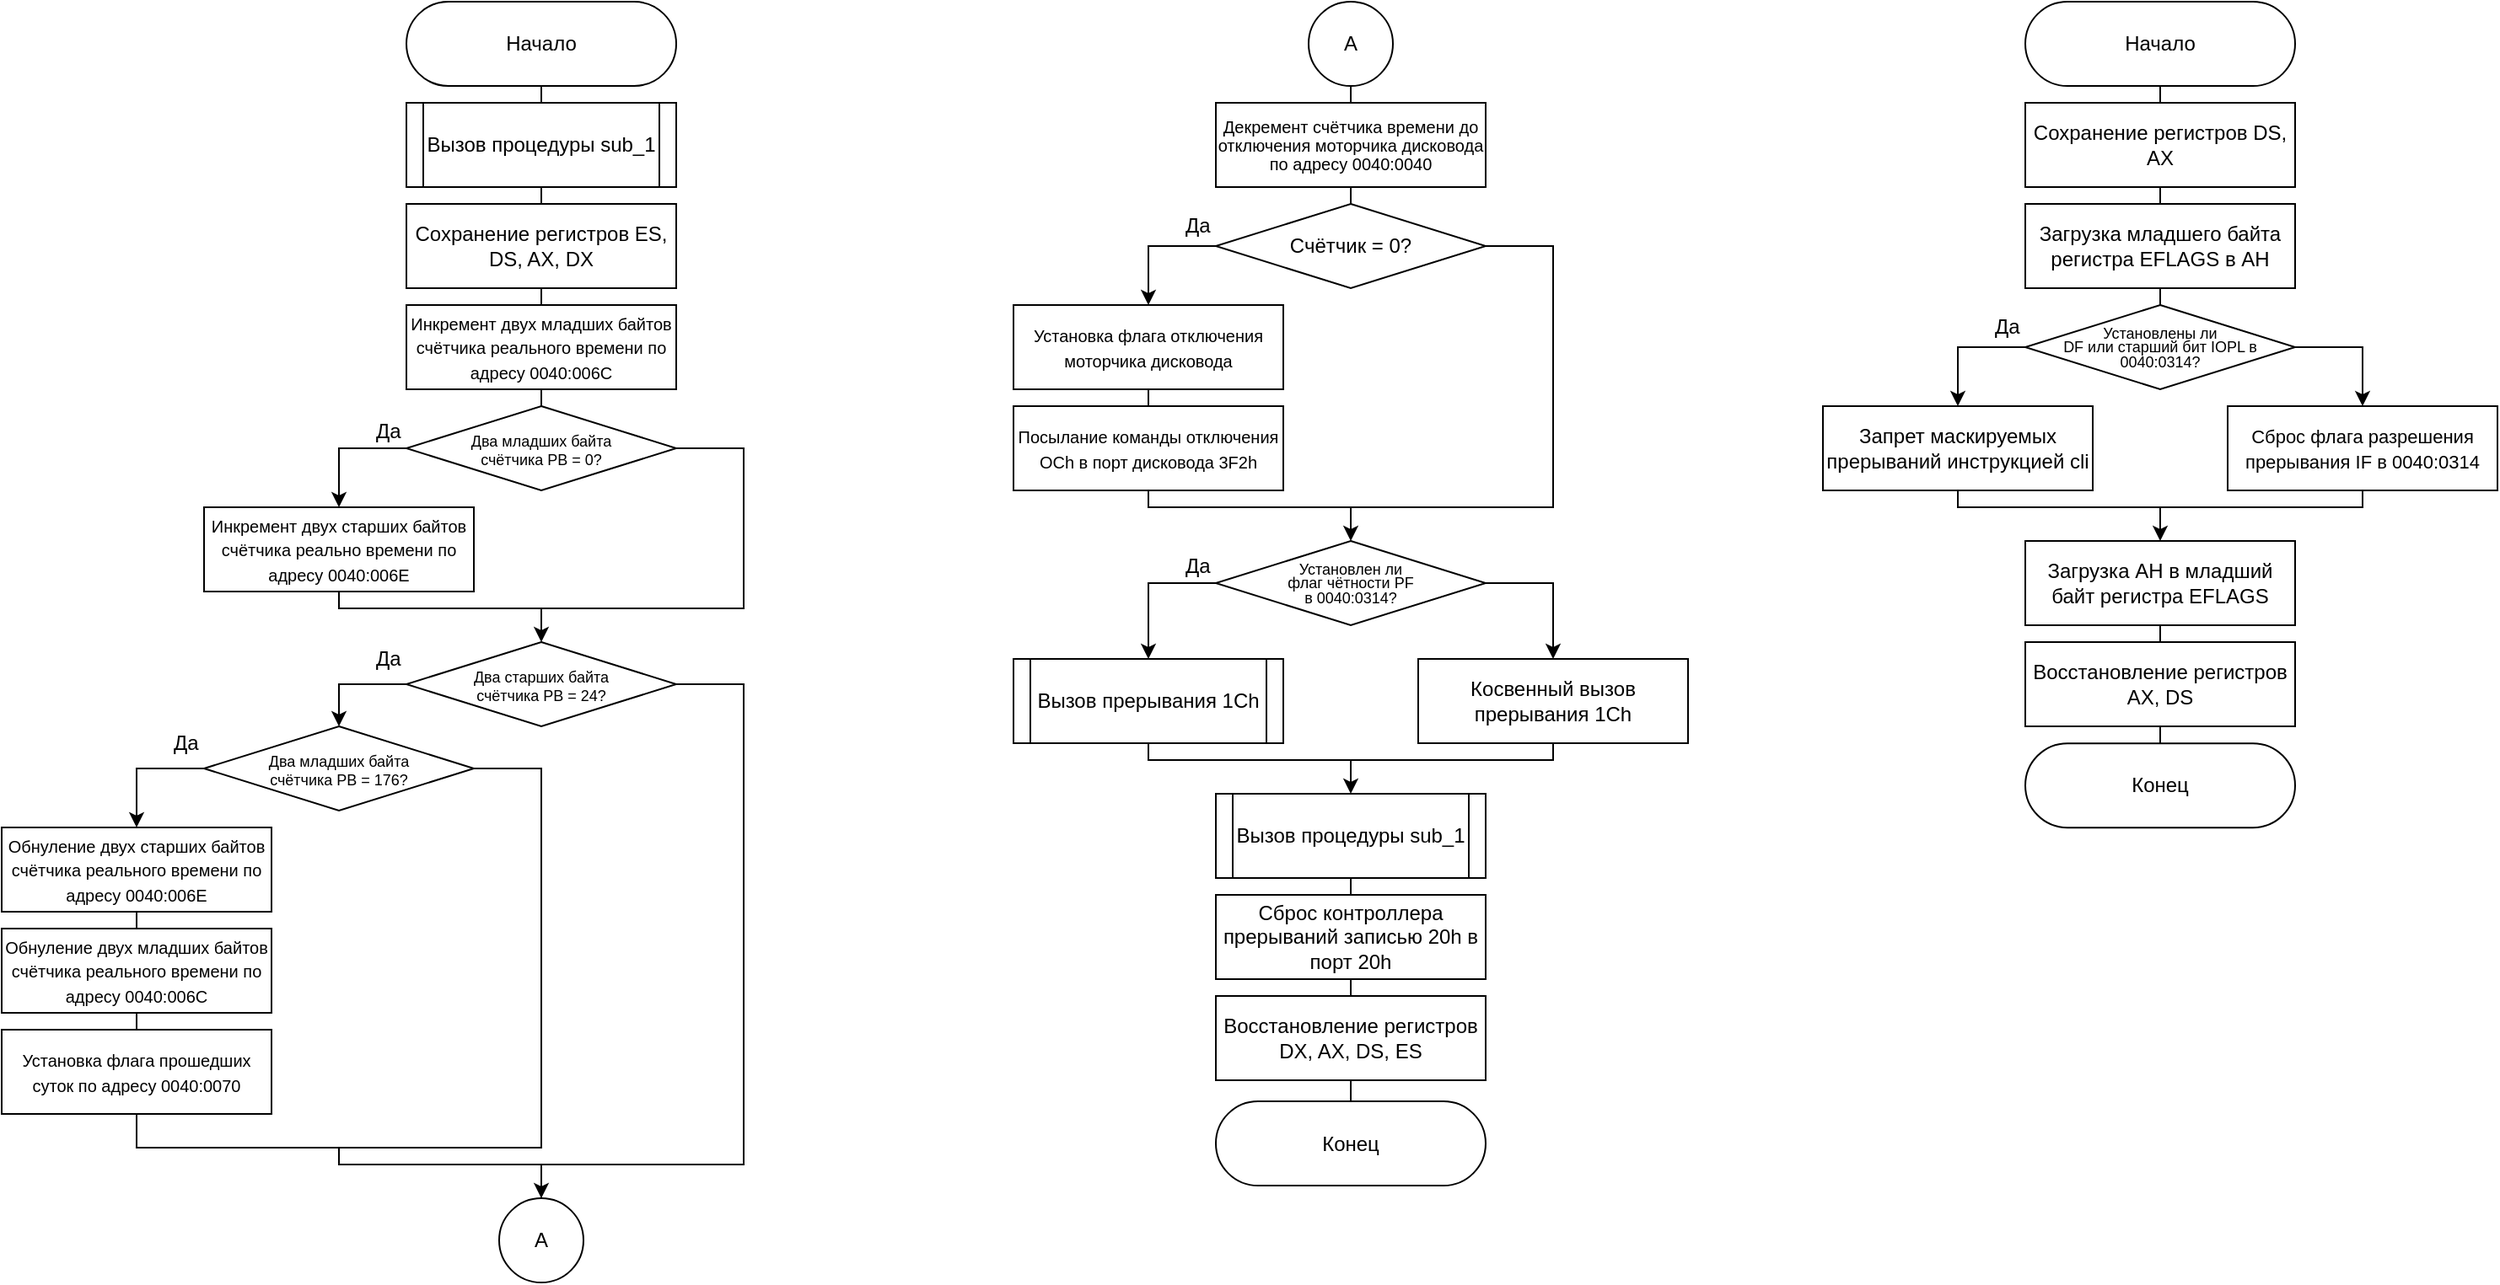 <mxfile type="device" version="11.2.9" pages="1"><diagram id="DtU0TSbB0F4fgCh52XBq" name="Page-1"><mxGraphModel grid="1" shadow="0" math="0" pageHeight="1169" pageWidth="827" pageScale="1" page="1" fold="1" arrows="1" connect="1" tooltips="1" guides="1" gridSize="10" dy="454" dx="805"><root><mxCell id="0" /><mxCell id="1" parent="0" /><mxCell id="-_6lWtZSVBiMLcKGiZsu-14" parent="1" edge="1" target="-_6lWtZSVBiMLcKGiZsu-3" source="-_6lWtZSVBiMLcKGiZsu-1" style="edgeStyle=orthogonalEdgeStyle;rounded=0;orthogonalLoop=1;jettySize=auto;html=1;exitX=0.5;exitY=1;exitDx=0;exitDy=0;entryX=0.5;entryY=0;entryDx=0;entryDy=0;endArrow=none;endFill=0;"><mxGeometry as="geometry" relative="1" /></mxCell><mxCell id="-_6lWtZSVBiMLcKGiZsu-1" value="&lt;div&gt;Начало&lt;/div&gt;" parent="1" style="rounded=1;whiteSpace=wrap;html=1;arcSize=50;" vertex="1"><mxGeometry as="geometry" height="50" width="160" y="40" x="240" /></mxCell><mxCell id="-_6lWtZSVBiMLcKGiZsu-16" parent="1" edge="1" target="-_6lWtZSVBiMLcKGiZsu-4" source="-_6lWtZSVBiMLcKGiZsu-2" style="edgeStyle=orthogonalEdgeStyle;rounded=0;orthogonalLoop=1;jettySize=auto;html=1;exitX=0.5;exitY=1;exitDx=0;exitDy=0;entryX=0.5;entryY=0;entryDx=0;entryDy=0;endArrow=none;endFill=0;"><mxGeometry as="geometry" relative="1" /></mxCell><mxCell id="-_6lWtZSVBiMLcKGiZsu-2" value="Сохранение регистров ES, DS, AX, DX" parent="1" style="rounded=0;whiteSpace=wrap;html=1;" vertex="1"><mxGeometry as="geometry" height="50" width="160" y="160" x="240" /></mxCell><mxCell id="-_6lWtZSVBiMLcKGiZsu-15" parent="1" edge="1" target="-_6lWtZSVBiMLcKGiZsu-2" source="-_6lWtZSVBiMLcKGiZsu-3" style="edgeStyle=orthogonalEdgeStyle;rounded=0;orthogonalLoop=1;jettySize=auto;html=1;exitX=0.5;exitY=1;exitDx=0;exitDy=0;entryX=0.5;entryY=0;entryDx=0;entryDy=0;endArrow=none;endFill=0;"><mxGeometry as="geometry" relative="1" /></mxCell><mxCell id="-_6lWtZSVBiMLcKGiZsu-3" value="Вызов процедуры sub_1" parent="1" style="shape=process;whiteSpace=wrap;html=1;backgroundOutline=1;size=0.063;" vertex="1"><mxGeometry as="geometry" height="50" width="160" y="100" x="240" /></mxCell><mxCell id="-_6lWtZSVBiMLcKGiZsu-17" parent="1" edge="1" target="-_6lWtZSVBiMLcKGiZsu-5" source="-_6lWtZSVBiMLcKGiZsu-4" style="edgeStyle=orthogonalEdgeStyle;rounded=0;orthogonalLoop=1;jettySize=auto;html=1;exitX=0.5;exitY=1;exitDx=0;exitDy=0;entryX=0.5;entryY=0;entryDx=0;entryDy=0;endArrow=none;endFill=0;"><mxGeometry as="geometry" relative="1" /></mxCell><mxCell id="-_6lWtZSVBiMLcKGiZsu-4" value="&lt;font style=&quot;font-size: 10px&quot;&gt;Инкремент двух младших байтов счётчика реального времени по адресу 0040:006C&lt;br&gt;&lt;/font&gt;" parent="1" style="rounded=0;whiteSpace=wrap;html=1;" vertex="1"><mxGeometry as="geometry" height="50" width="160" y="220" x="240" /></mxCell><mxCell id="-_6lWtZSVBiMLcKGiZsu-18" parent="1" edge="1" target="-_6lWtZSVBiMLcKGiZsu-6" source="-_6lWtZSVBiMLcKGiZsu-5" style="edgeStyle=orthogonalEdgeStyle;rounded=0;orthogonalLoop=1;jettySize=auto;html=1;exitX=0;exitY=0.5;exitDx=0;exitDy=0;endArrow=classic;endFill=1;"><mxGeometry as="geometry" relative="1" /></mxCell><mxCell id="-_6lWtZSVBiMLcKGiZsu-5" value="&lt;p style=&quot;line-height: 90%&quot;&gt;&lt;font style=&quot;font-size: 9px ; line-height: 80%&quot;&gt;Два младших байта&lt;br&gt;счётчика РВ = 0?&lt;br&gt;&lt;/font&gt;&lt;/p&gt;" parent="1" style="rhombus;whiteSpace=wrap;html=1;" vertex="1"><mxGeometry as="geometry" height="50" width="160" y="280" x="240" /></mxCell><mxCell id="-_6lWtZSVBiMLcKGiZsu-20" parent="1" edge="1" target="-_6lWtZSVBiMLcKGiZsu-12" source="-_6lWtZSVBiMLcKGiZsu-6" style="edgeStyle=orthogonalEdgeStyle;rounded=0;orthogonalLoop=1;jettySize=auto;html=1;exitX=0.5;exitY=1;exitDx=0;exitDy=0;endArrow=classic;endFill=1;"><mxGeometry as="geometry" relative="1"><mxPoint as="targetPoint" y="400" x="320" /><Array as="points"><mxPoint y="400" x="200" /><mxPoint y="400" x="320" /></Array></mxGeometry></mxCell><mxCell id="-_6lWtZSVBiMLcKGiZsu-6" value="&lt;font size=&quot;1&quot;&gt;Инкремент двух старших байтов счётчика реально времени по адресу 0040:006E&lt;/font&gt;" parent="1" style="rounded=0;whiteSpace=wrap;html=1;" vertex="1"><mxGeometry as="geometry" height="50" width="160" y="340" x="120" /></mxCell><mxCell id="-_6lWtZSVBiMLcKGiZsu-27" parent="1" edge="1" target="-_6lWtZSVBiMLcKGiZsu-10" source="-_6lWtZSVBiMLcKGiZsu-9" style="edgeStyle=orthogonalEdgeStyle;rounded=0;orthogonalLoop=1;jettySize=auto;html=1;exitX=0.5;exitY=1;exitDx=0;exitDy=0;entryX=0.5;entryY=0;entryDx=0;entryDy=0;endArrow=none;endFill=0;"><mxGeometry as="geometry" relative="1" /></mxCell><mxCell id="-_6lWtZSVBiMLcKGiZsu-9" value="&lt;font size=&quot;1&quot;&gt;Обнуление двух старших байтов счётчика реального времени по адресу 0040:006E&lt;/font&gt;" parent="1" style="rounded=0;whiteSpace=wrap;html=1;" vertex="1"><mxGeometry as="geometry" height="50" width="160" y="530" /></mxCell><mxCell id="-_6lWtZSVBiMLcKGiZsu-28" parent="1" edge="1" target="-_6lWtZSVBiMLcKGiZsu-11" source="-_6lWtZSVBiMLcKGiZsu-10" style="edgeStyle=orthogonalEdgeStyle;rounded=0;orthogonalLoop=1;jettySize=auto;html=1;exitX=0.5;exitY=1;exitDx=0;exitDy=0;entryX=0.5;entryY=0;entryDx=0;entryDy=0;endArrow=none;endFill=0;"><mxGeometry as="geometry" relative="1" /></mxCell><mxCell id="-_6lWtZSVBiMLcKGiZsu-10" value="&lt;font size=&quot;1&quot;&gt;Обнуление двух младших байтов счётчика реального времени по адресу 0040:006C&lt;/font&gt;" parent="1" style="rounded=0;whiteSpace=wrap;html=1;" vertex="1"><mxGeometry as="geometry" height="50" width="160" y="590" /></mxCell><mxCell id="-_6lWtZSVBiMLcKGiZsu-34" parent="1" edge="1" target="-_6lWtZSVBiMLcKGiZsu-29" source="-_6lWtZSVBiMLcKGiZsu-11" style="edgeStyle=orthogonalEdgeStyle;rounded=0;orthogonalLoop=1;jettySize=auto;html=1;entryX=0.5;entryY=0;entryDx=0;entryDy=0;endArrow=classic;endFill=1;exitX=0.5;exitY=1;exitDx=0;exitDy=0;"><mxGeometry as="geometry" relative="1"><Array as="points"><mxPoint y="720" x="80" /><mxPoint y="720" x="200" /><mxPoint y="730" x="200" /><mxPoint y="730" x="320" /></Array></mxGeometry></mxCell><mxCell id="-_6lWtZSVBiMLcKGiZsu-11" value="&lt;font size=&quot;1&quot;&gt;Установка флага прошедших суток по адресу 0040:0070&lt;/font&gt;" parent="1" style="rounded=0;whiteSpace=wrap;html=1;" vertex="1"><mxGeometry as="geometry" height="50" width="160" y="650" /></mxCell><mxCell id="-_6lWtZSVBiMLcKGiZsu-25" parent="1" edge="1" target="-_6lWtZSVBiMLcKGiZsu-13" source="-_6lWtZSVBiMLcKGiZsu-12" style="edgeStyle=orthogonalEdgeStyle;rounded=0;orthogonalLoop=1;jettySize=auto;html=1;entryX=0.5;entryY=0;entryDx=0;entryDy=0;endArrow=classic;endFill=1;exitX=0;exitY=0.5;exitDx=0;exitDy=0;"><mxGeometry as="geometry" relative="1"><Array as="points"><mxPoint y="445" x="200" /></Array></mxGeometry></mxCell><mxCell id="-_6lWtZSVBiMLcKGiZsu-32" parent="1" edge="1" target="-_6lWtZSVBiMLcKGiZsu-29" source="-_6lWtZSVBiMLcKGiZsu-12" style="edgeStyle=orthogonalEdgeStyle;rounded=0;orthogonalLoop=1;jettySize=auto;html=1;endArrow=none;endFill=0;entryX=0.5;entryY=0;entryDx=0;entryDy=0;"><mxGeometry as="geometry" relative="1"><mxPoint as="targetPoint" y="720" x="440" /><Array as="points"><mxPoint y="445" x="440" /><mxPoint y="730" x="440" /><mxPoint y="730" x="320" /></Array></mxGeometry></mxCell><mxCell id="-_6lWtZSVBiMLcKGiZsu-12" value="&lt;p style=&quot;line-height: 90%&quot;&gt;&lt;font style=&quot;font-size: 9px ; line-height: 80%&quot;&gt;Два старших байта&lt;br&gt;счётчика РВ = 24?&lt;br&gt;&lt;/font&gt;&lt;/p&gt;" parent="1" style="rhombus;whiteSpace=wrap;html=1;" vertex="1"><mxGeometry as="geometry" height="50" width="160" y="420" x="240" /></mxCell><mxCell id="-_6lWtZSVBiMLcKGiZsu-26" parent="1" edge="1" target="-_6lWtZSVBiMLcKGiZsu-9" source="-_6lWtZSVBiMLcKGiZsu-13" style="edgeStyle=orthogonalEdgeStyle;rounded=0;orthogonalLoop=1;jettySize=auto;html=1;entryX=0.5;entryY=0;entryDx=0;entryDy=0;endArrow=classic;endFill=1;exitX=0;exitY=0.5;exitDx=0;exitDy=0;"><mxGeometry as="geometry" relative="1" /></mxCell><mxCell id="-_6lWtZSVBiMLcKGiZsu-35" parent="1" edge="1" source="-_6lWtZSVBiMLcKGiZsu-13" style="edgeStyle=orthogonalEdgeStyle;rounded=0;orthogonalLoop=1;jettySize=auto;html=1;endArrow=none;endFill=0;exitX=1;exitY=0.5;exitDx=0;exitDy=0;"><mxGeometry as="geometry" relative="1"><mxPoint as="targetPoint" y="720" x="200" /><Array as="points"><mxPoint y="495" x="320" /><mxPoint y="720" x="320" /></Array></mxGeometry></mxCell><mxCell id="-_6lWtZSVBiMLcKGiZsu-13" value="&lt;p style=&quot;line-height: 90%&quot;&gt;&lt;font style=&quot;font-size: 9px ; line-height: 80%&quot;&gt;Два младших байта&lt;br&gt;счётчика РВ = 176?&lt;br&gt;&lt;/font&gt;&lt;/p&gt;" parent="1" style="rhombus;whiteSpace=wrap;html=1;" vertex="1"><mxGeometry as="geometry" height="50" width="160" y="470" x="120" /></mxCell><mxCell id="-_6lWtZSVBiMLcKGiZsu-24" value="" parent="1" edge="1" source="-_6lWtZSVBiMLcKGiZsu-5" style="endArrow=none;html=1;exitX=1;exitY=0.5;exitDx=0;exitDy=0;rounded=0;"><mxGeometry as="geometry" relative="1" height="50" width="50"><mxPoint as="sourcePoint" y="390" x="440" /><mxPoint as="targetPoint" y="400" x="320" /><Array as="points"><mxPoint y="305" x="440" /><mxPoint y="400" x="440" /></Array></mxGeometry></mxCell><mxCell id="-_6lWtZSVBiMLcKGiZsu-29" value="А" parent="1" style="ellipse;whiteSpace=wrap;html=1;aspect=fixed;rounded=1;" vertex="1"><mxGeometry as="geometry" height="50" width="50" y="750" x="295" /></mxCell><mxCell id="-_6lWtZSVBiMLcKGiZsu-36" value="Да" parent="1" style="text;html=1;resizable=0;points=[];autosize=1;align=left;verticalAlign=top;spacingTop=-4;" vertex="1"><mxGeometry as="geometry" height="20" width="30" y="285" x="220" /></mxCell><mxCell id="-_6lWtZSVBiMLcKGiZsu-37" value="Да" parent="1" style="text;html=1;resizable=0;points=[];autosize=1;align=left;verticalAlign=top;spacingTop=-4;" vertex="1"><mxGeometry as="geometry" height="20" width="30" y="420" x="220" /></mxCell><mxCell id="-_6lWtZSVBiMLcKGiZsu-38" value="Да" parent="1" style="text;html=1;resizable=0;points=[];autosize=1;align=left;verticalAlign=top;spacingTop=-4;" vertex="1"><mxGeometry as="geometry" height="20" width="30" y="470" x="100" /></mxCell><mxCell id="-_6lWtZSVBiMLcKGiZsu-44" parent="1" edge="1" target="-_6lWtZSVBiMLcKGiZsu-41" source="-_6lWtZSVBiMLcKGiZsu-39" style="edgeStyle=orthogonalEdgeStyle;rounded=0;orthogonalLoop=1;jettySize=auto;html=1;exitX=0.5;exitY=1;exitDx=0;exitDy=0;entryX=0.5;entryY=0;entryDx=0;entryDy=0;endArrow=none;endFill=0;"><mxGeometry as="geometry" relative="1" /></mxCell><mxCell id="-_6lWtZSVBiMLcKGiZsu-39" value="А" parent="1" style="ellipse;whiteSpace=wrap;html=1;aspect=fixed;rounded=1;" vertex="1"><mxGeometry as="geometry" height="50" width="50" y="40" x="775" /></mxCell><mxCell id="-_6lWtZSVBiMLcKGiZsu-45" parent="1" edge="1" target="-_6lWtZSVBiMLcKGiZsu-43" source="-_6lWtZSVBiMLcKGiZsu-41" style="edgeStyle=orthogonalEdgeStyle;rounded=0;orthogonalLoop=1;jettySize=auto;html=1;exitX=0.5;exitY=1;exitDx=0;exitDy=0;entryX=0.5;entryY=0;entryDx=0;entryDy=0;endArrow=none;endFill=0;"><mxGeometry as="geometry" relative="1" /></mxCell><mxCell id="-_6lWtZSVBiMLcKGiZsu-41" value="&lt;p style=&quot;line-height: 90%&quot;&gt;&lt;font style=&quot;font-size: 10px ; line-height: 110%&quot;&gt;Декремент счётчика времени до отключения моторчика дисковода по адресу 0040:0040&lt;br&gt;&lt;/font&gt;&lt;/p&gt;" parent="1" style="rounded=0;whiteSpace=wrap;html=1;" vertex="1"><mxGeometry as="geometry" height="50" width="160" y="100" x="720" /></mxCell><mxCell id="-_6lWtZSVBiMLcKGiZsu-48" parent="1" edge="1" target="-_6lWtZSVBiMLcKGiZsu-46" source="-_6lWtZSVBiMLcKGiZsu-43" style="edgeStyle=orthogonalEdgeStyle;rounded=0;orthogonalLoop=1;jettySize=auto;html=1;exitX=0;exitY=0.5;exitDx=0;exitDy=0;entryX=0.5;entryY=0;entryDx=0;entryDy=0;endArrow=classic;endFill=1;"><mxGeometry as="geometry" relative="1" /></mxCell><mxCell id="-_6lWtZSVBiMLcKGiZsu-54" parent="1" edge="1" source="-_6lWtZSVBiMLcKGiZsu-43" style="edgeStyle=orthogonalEdgeStyle;rounded=0;orthogonalLoop=1;jettySize=auto;html=1;exitX=1;exitY=0.5;exitDx=0;exitDy=0;endArrow=none;endFill=0;"><mxGeometry as="geometry" relative="1"><mxPoint as="targetPoint" y="340" x="800" /><Array as="points"><mxPoint y="185" x="920" /><mxPoint y="340" x="920" /></Array></mxGeometry></mxCell><mxCell id="-_6lWtZSVBiMLcKGiZsu-43" value="&lt;p style=&quot;line-height: 90%&quot;&gt;&lt;font style=&quot;font-size: 12px ; line-height: 80%&quot;&gt;Счётчик = 0?&lt;br&gt;&lt;/font&gt;&lt;/p&gt;" parent="1" style="rhombus;whiteSpace=wrap;html=1;" vertex="1"><mxGeometry as="geometry" height="50" width="160" y="160" x="720" /></mxCell><mxCell id="-_6lWtZSVBiMLcKGiZsu-51" parent="1" edge="1" target="-_6lWtZSVBiMLcKGiZsu-50" source="-_6lWtZSVBiMLcKGiZsu-46" style="edgeStyle=orthogonalEdgeStyle;rounded=0;orthogonalLoop=1;jettySize=auto;html=1;entryX=0.5;entryY=0;entryDx=0;entryDy=0;endArrow=none;endFill=0;"><mxGeometry as="geometry" relative="1" /></mxCell><mxCell id="-_6lWtZSVBiMLcKGiZsu-46" value="&lt;font size=&quot;1&quot;&gt;Установка флага отключения моторчика дисковода&lt;br&gt;&lt;/font&gt;" parent="1" style="rounded=0;whiteSpace=wrap;html=1;" vertex="1"><mxGeometry as="geometry" height="50" width="160" y="220" x="600" /></mxCell><mxCell id="-_6lWtZSVBiMLcKGiZsu-53" parent="1" edge="1" target="-_6lWtZSVBiMLcKGiZsu-52" source="-_6lWtZSVBiMLcKGiZsu-50" style="edgeStyle=orthogonalEdgeStyle;rounded=0;orthogonalLoop=1;jettySize=auto;html=1;entryX=0.5;entryY=0;entryDx=0;entryDy=0;endArrow=classic;endFill=1;"><mxGeometry as="geometry" relative="1"><Array as="points"><mxPoint y="340" x="680" /><mxPoint y="340" x="800" /></Array></mxGeometry></mxCell><mxCell id="-_6lWtZSVBiMLcKGiZsu-50" value="&lt;font style=&quot;font-size: 10px&quot;&gt;Посылание команды отключения OCh в порт дисковода 3F2h&lt;/font&gt;" parent="1" style="rounded=0;whiteSpace=wrap;html=1;" vertex="1"><mxGeometry as="geometry" height="50" width="160" y="280" x="600" /></mxCell><mxCell id="-_6lWtZSVBiMLcKGiZsu-59" parent="1" edge="1" target="-_6lWtZSVBiMLcKGiZsu-58" source="-_6lWtZSVBiMLcKGiZsu-52" style="edgeStyle=orthogonalEdgeStyle;rounded=0;orthogonalLoop=1;jettySize=auto;html=1;exitX=0;exitY=0.5;exitDx=0;exitDy=0;entryX=0.5;entryY=0;entryDx=0;entryDy=0;endArrow=classic;endFill=1;"><mxGeometry as="geometry" relative="1" /></mxCell><mxCell id="-_6lWtZSVBiMLcKGiZsu-61" parent="1" edge="1" target="-_6lWtZSVBiMLcKGiZsu-60" source="-_6lWtZSVBiMLcKGiZsu-52" style="edgeStyle=orthogonalEdgeStyle;rounded=0;orthogonalLoop=1;jettySize=auto;html=1;entryX=0.5;entryY=0;entryDx=0;entryDy=0;endArrow=classic;endFill=1;exitX=1;exitY=0.5;exitDx=0;exitDy=0;"><mxGeometry as="geometry" relative="1" /></mxCell><mxCell id="-_6lWtZSVBiMLcKGiZsu-52" value="&lt;p style=&quot;line-height: 90% ; font-size: 9px&quot;&gt;&lt;font style=&quot;font-size: 9px&quot;&gt;Установлен ли&lt;br&gt;флаг чётности PF&lt;br&gt;в 0040:0314?&lt;br&gt;&lt;/font&gt;&lt;/p&gt;" parent="1" style="rhombus;whiteSpace=wrap;html=1;" vertex="1"><mxGeometry as="geometry" height="50" width="160" y="360" x="720" /></mxCell><mxCell id="-_6lWtZSVBiMLcKGiZsu-55" value="Да" parent="1" style="text;html=1;resizable=0;points=[];autosize=1;align=left;verticalAlign=top;spacingTop=-4;" vertex="1"><mxGeometry as="geometry" height="20" width="30" y="163" x="700" /></mxCell><mxCell id="-_6lWtZSVBiMLcKGiZsu-57" value="Вызов процедуры sub_1" parent="1" style="shape=process;whiteSpace=wrap;html=1;backgroundOutline=1;size=0.063;" vertex="1"><mxGeometry as="geometry" height="50" width="160" y="430" x="600" /></mxCell><mxCell id="-_6lWtZSVBiMLcKGiZsu-64" parent="1" edge="1" target="-_6lWtZSVBiMLcKGiZsu-63" source="-_6lWtZSVBiMLcKGiZsu-58" style="edgeStyle=orthogonalEdgeStyle;rounded=0;orthogonalLoop=1;jettySize=auto;html=1;entryX=0.5;entryY=0;entryDx=0;entryDy=0;endArrow=classic;endFill=1;"><mxGeometry as="geometry" relative="1"><Array as="points"><mxPoint y="490" x="680" /><mxPoint y="490" x="800" /></Array></mxGeometry></mxCell><mxCell id="-_6lWtZSVBiMLcKGiZsu-58" value="Вызов прерывания 1Ch" parent="1" style="shape=process;whiteSpace=wrap;html=1;backgroundOutline=1;size=0.063;" vertex="1"><mxGeometry as="geometry" height="50" width="160" y="430" x="600" /></mxCell><mxCell id="-_6lWtZSVBiMLcKGiZsu-65" parent="1" edge="1" source="-_6lWtZSVBiMLcKGiZsu-60" style="edgeStyle=orthogonalEdgeStyle;rounded=0;orthogonalLoop=1;jettySize=auto;html=1;endArrow=none;endFill=0;exitX=0.5;exitY=1;exitDx=0;exitDy=0;"><mxGeometry as="geometry" relative="1"><mxPoint as="targetPoint" y="500" x="800" /><Array as="points"><mxPoint y="490" x="920" /><mxPoint y="490" x="800" /></Array></mxGeometry></mxCell><mxCell id="-_6lWtZSVBiMLcKGiZsu-60" value="Косвенный вызов прерывания 1Ch" parent="1" style="rounded=0;whiteSpace=wrap;html=1;" vertex="1"><mxGeometry as="geometry" height="50" width="160" y="430" x="840" /></mxCell><mxCell id="-_6lWtZSVBiMLcKGiZsu-62" value="Да" parent="1" style="text;html=1;resizable=0;points=[];autosize=1;align=left;verticalAlign=top;spacingTop=-4;" vertex="1"><mxGeometry as="geometry" height="20" width="30" y="365" x="700" /></mxCell><mxCell id="-_6lWtZSVBiMLcKGiZsu-67" parent="1" edge="1" target="-_6lWtZSVBiMLcKGiZsu-66" source="-_6lWtZSVBiMLcKGiZsu-63" style="edgeStyle=orthogonalEdgeStyle;rounded=0;orthogonalLoop=1;jettySize=auto;html=1;entryX=0.5;entryY=0;entryDx=0;entryDy=0;endArrow=none;endFill=0;"><mxGeometry as="geometry" relative="1" /></mxCell><mxCell id="-_6lWtZSVBiMLcKGiZsu-63" value="Вызов процедуры sub_1" parent="1" style="shape=process;whiteSpace=wrap;html=1;backgroundOutline=1;size=0.063;" vertex="1"><mxGeometry as="geometry" height="50" width="160" y="510" x="720" /></mxCell><mxCell id="-_6lWtZSVBiMLcKGiZsu-72" parent="1" edge="1" target="-_6lWtZSVBiMLcKGiZsu-70" source="-_6lWtZSVBiMLcKGiZsu-66" style="edgeStyle=orthogonalEdgeStyle;rounded=0;orthogonalLoop=1;jettySize=auto;html=1;entryX=0.5;entryY=0;entryDx=0;entryDy=0;endArrow=none;endFill=0;"><mxGeometry as="geometry" relative="1" /></mxCell><mxCell id="-_6lWtZSVBiMLcKGiZsu-66" value="Сброс контроллера прерываний записью 20h в порт 20h" parent="1" style="rounded=0;whiteSpace=wrap;html=1;" vertex="1"><mxGeometry as="geometry" height="50" width="160" y="570" x="720" /></mxCell><mxCell id="-_6lWtZSVBiMLcKGiZsu-74" parent="1" edge="1" target="-_6lWtZSVBiMLcKGiZsu-73" source="-_6lWtZSVBiMLcKGiZsu-70" style="edgeStyle=orthogonalEdgeStyle;rounded=0;orthogonalLoop=1;jettySize=auto;html=1;entryX=0.5;entryY=0;entryDx=0;entryDy=0;endArrow=none;endFill=0;"><mxGeometry as="geometry" relative="1" /></mxCell><mxCell id="-_6lWtZSVBiMLcKGiZsu-70" value="Восстановление регистров DX, AX, DS, ES" parent="1" style="rounded=0;whiteSpace=wrap;html=1;" vertex="1"><mxGeometry as="geometry" height="50" width="160" y="630" x="720" /></mxCell><mxCell id="-_6lWtZSVBiMLcKGiZsu-73" value="Конец" parent="1" style="rounded=1;whiteSpace=wrap;html=1;arcSize=50;" vertex="1"><mxGeometry as="geometry" height="50" width="160" y="692.5" x="720" /></mxCell><mxCell id="fKyP_M6LhJdG_3eK5xjG-6" parent="1" edge="1" target="fKyP_M6LhJdG_3eK5xjG-2" source="fKyP_M6LhJdG_3eK5xjG-1" style="edgeStyle=orthogonalEdgeStyle;rounded=0;orthogonalLoop=1;jettySize=auto;html=1;entryX=0.5;entryY=0;entryDx=0;entryDy=0;endArrow=none;endFill=0;"><mxGeometry as="geometry" relative="1" /></mxCell><mxCell id="fKyP_M6LhJdG_3eK5xjG-1" value="&lt;div&gt;Начало&lt;/div&gt;" parent="1" style="rounded=1;whiteSpace=wrap;html=1;arcSize=50;" vertex="1"><mxGeometry as="geometry" height="50" width="160" y="40" x="1200" /></mxCell><mxCell id="fKyP_M6LhJdG_3eK5xjG-8" parent="1" edge="1" target="fKyP_M6LhJdG_3eK5xjG-3" source="fKyP_M6LhJdG_3eK5xjG-2" style="edgeStyle=orthogonalEdgeStyle;rounded=0;orthogonalLoop=1;jettySize=auto;html=1;entryX=0.5;entryY=0;entryDx=0;entryDy=0;endArrow=none;endFill=0;"><mxGeometry as="geometry" relative="1" /></mxCell><mxCell id="fKyP_M6LhJdG_3eK5xjG-2" value="Сохранение регистров DS, AX" parent="1" style="rounded=0;whiteSpace=wrap;html=1;" vertex="1"><mxGeometry as="geometry" height="50" width="160" y="100" x="1200" /></mxCell><mxCell id="fKyP_M6LhJdG_3eK5xjG-5" parent="1" edge="1" target="fKyP_M6LhJdG_3eK5xjG-4" source="fKyP_M6LhJdG_3eK5xjG-3" style="edgeStyle=orthogonalEdgeStyle;rounded=0;orthogonalLoop=1;jettySize=auto;html=1;exitX=0.5;exitY=1;exitDx=0;exitDy=0;entryX=0.5;entryY=0;entryDx=0;entryDy=0;endArrow=none;endFill=0;"><mxGeometry as="geometry" relative="1" /></mxCell><mxCell id="fKyP_M6LhJdG_3eK5xjG-3" value="Загрузка младшего байта регистра EFLAGS в AH" parent="1" style="rounded=0;whiteSpace=wrap;html=1;" vertex="1"><mxGeometry as="geometry" height="50" width="160" y="160" x="1200" /></mxCell><mxCell id="fKyP_M6LhJdG_3eK5xjG-10" parent="1" edge="1" target="fKyP_M6LhJdG_3eK5xjG-9" source="fKyP_M6LhJdG_3eK5xjG-4" style="edgeStyle=orthogonalEdgeStyle;rounded=0;orthogonalLoop=1;jettySize=auto;html=1;exitX=0;exitY=0.5;exitDx=0;exitDy=0;entryX=0.5;entryY=0;entryDx=0;entryDy=0;endArrow=classic;endFill=1;"><mxGeometry as="geometry" relative="1" /></mxCell><mxCell id="fKyP_M6LhJdG_3eK5xjG-12" parent="1" edge="1" target="fKyP_M6LhJdG_3eK5xjG-11" source="fKyP_M6LhJdG_3eK5xjG-4" style="edgeStyle=orthogonalEdgeStyle;rounded=0;orthogonalLoop=1;jettySize=auto;html=1;exitX=1;exitY=0.5;exitDx=0;exitDy=0;entryX=0.5;entryY=0;entryDx=0;entryDy=0;endArrow=classic;endFill=1;"><mxGeometry as="geometry" relative="1" /></mxCell><mxCell id="fKyP_M6LhJdG_3eK5xjG-4" value="&lt;p style=&quot;line-height: 90% ; font-size: 9px&quot;&gt;&lt;font style=&quot;font-size: 9px&quot;&gt;Установлены ли&lt;br&gt;DF или старший бит IOPL в&lt;br&gt;0040:0314?&lt;br&gt;&lt;/font&gt;&lt;/p&gt;" parent="1" style="rhombus;whiteSpace=wrap;html=1;" vertex="1"><mxGeometry as="geometry" height="50" width="160" y="220" x="1200" /></mxCell><mxCell id="fKyP_M6LhJdG_3eK5xjG-14" parent="1" edge="1" target="fKyP_M6LhJdG_3eK5xjG-13" source="fKyP_M6LhJdG_3eK5xjG-9" style="edgeStyle=orthogonalEdgeStyle;rounded=0;orthogonalLoop=1;jettySize=auto;html=1;exitX=0.5;exitY=1;exitDx=0;exitDy=0;entryX=0.5;entryY=0;entryDx=0;entryDy=0;endArrow=classic;endFill=1;"><mxGeometry as="geometry" relative="1"><Array as="points"><mxPoint y="340" x="1160" /><mxPoint y="340" x="1280" /></Array></mxGeometry></mxCell><mxCell id="fKyP_M6LhJdG_3eK5xjG-9" value="Запрет маскируемых прерываний инструкцией cli" parent="1" style="rounded=0;whiteSpace=wrap;html=1;" vertex="1"><mxGeometry as="geometry" height="50" width="160" y="280" x="1080" /></mxCell><mxCell id="fKyP_M6LhJdG_3eK5xjG-15" parent="1" edge="1" source="fKyP_M6LhJdG_3eK5xjG-11" style="edgeStyle=orthogonalEdgeStyle;rounded=0;orthogonalLoop=1;jettySize=auto;html=1;exitX=0.5;exitY=1;exitDx=0;exitDy=0;endArrow=none;endFill=0;"><mxGeometry as="geometry" relative="1"><mxPoint as="targetPoint" y="350" x="1280.0" /><Array as="points"><mxPoint y="340" x="1400" /><mxPoint y="340" x="1280" /></Array></mxGeometry></mxCell><mxCell id="fKyP_M6LhJdG_3eK5xjG-11" value="&lt;font style=&quot;font-size: 11px&quot;&gt;Сброс флага разрешения прерывания IF в 0040:0314&lt;/font&gt;" parent="1" style="rounded=0;whiteSpace=wrap;html=1;" vertex="1"><mxGeometry as="geometry" height="50" width="160" y="280" x="1320" /></mxCell><mxCell id="fKyP_M6LhJdG_3eK5xjG-17" parent="1" edge="1" target="fKyP_M6LhJdG_3eK5xjG-16" source="fKyP_M6LhJdG_3eK5xjG-13" style="edgeStyle=orthogonalEdgeStyle;rounded=0;orthogonalLoop=1;jettySize=auto;html=1;exitX=0.5;exitY=1;exitDx=0;exitDy=0;entryX=0.5;entryY=0;entryDx=0;entryDy=0;endArrow=none;endFill=0;"><mxGeometry as="geometry" relative="1" /></mxCell><mxCell id="fKyP_M6LhJdG_3eK5xjG-13" value="Загрузка AH в младший байт регистра EFLAGS " parent="1" style="rounded=0;whiteSpace=wrap;html=1;" vertex="1"><mxGeometry as="geometry" height="50" width="160" y="360" x="1200" /></mxCell><mxCell id="fKyP_M6LhJdG_3eK5xjG-19" parent="1" edge="1" target="fKyP_M6LhJdG_3eK5xjG-18" source="fKyP_M6LhJdG_3eK5xjG-16" style="edgeStyle=orthogonalEdgeStyle;rounded=0;orthogonalLoop=1;jettySize=auto;html=1;exitX=0.5;exitY=1;exitDx=0;exitDy=0;entryX=0.5;entryY=0;entryDx=0;entryDy=0;endArrow=none;endFill=0;"><mxGeometry as="geometry" relative="1" /></mxCell><mxCell id="fKyP_M6LhJdG_3eK5xjG-16" value="Восстановление регистров AX, DS" parent="1" style="rounded=0;whiteSpace=wrap;html=1;" vertex="1"><mxGeometry as="geometry" height="50" width="160" y="420" x="1200" /></mxCell><mxCell id="fKyP_M6LhJdG_3eK5xjG-18" value="&lt;div&gt;Конец&lt;/div&gt;" parent="1" style="rounded=1;whiteSpace=wrap;html=1;arcSize=50;" vertex="1"><mxGeometry as="geometry" height="50" width="160" y="480.071" x="1200" /></mxCell><mxCell id="fKyP_M6LhJdG_3eK5xjG-20" value="Да" parent="1" style="text;html=1;resizable=0;points=[];autosize=1;align=left;verticalAlign=top;spacingTop=-4;" vertex="1"><mxGeometry as="geometry" height="20" width="30" y="223" x="1180" /></mxCell></root></mxGraphModel></diagram></mxfile>